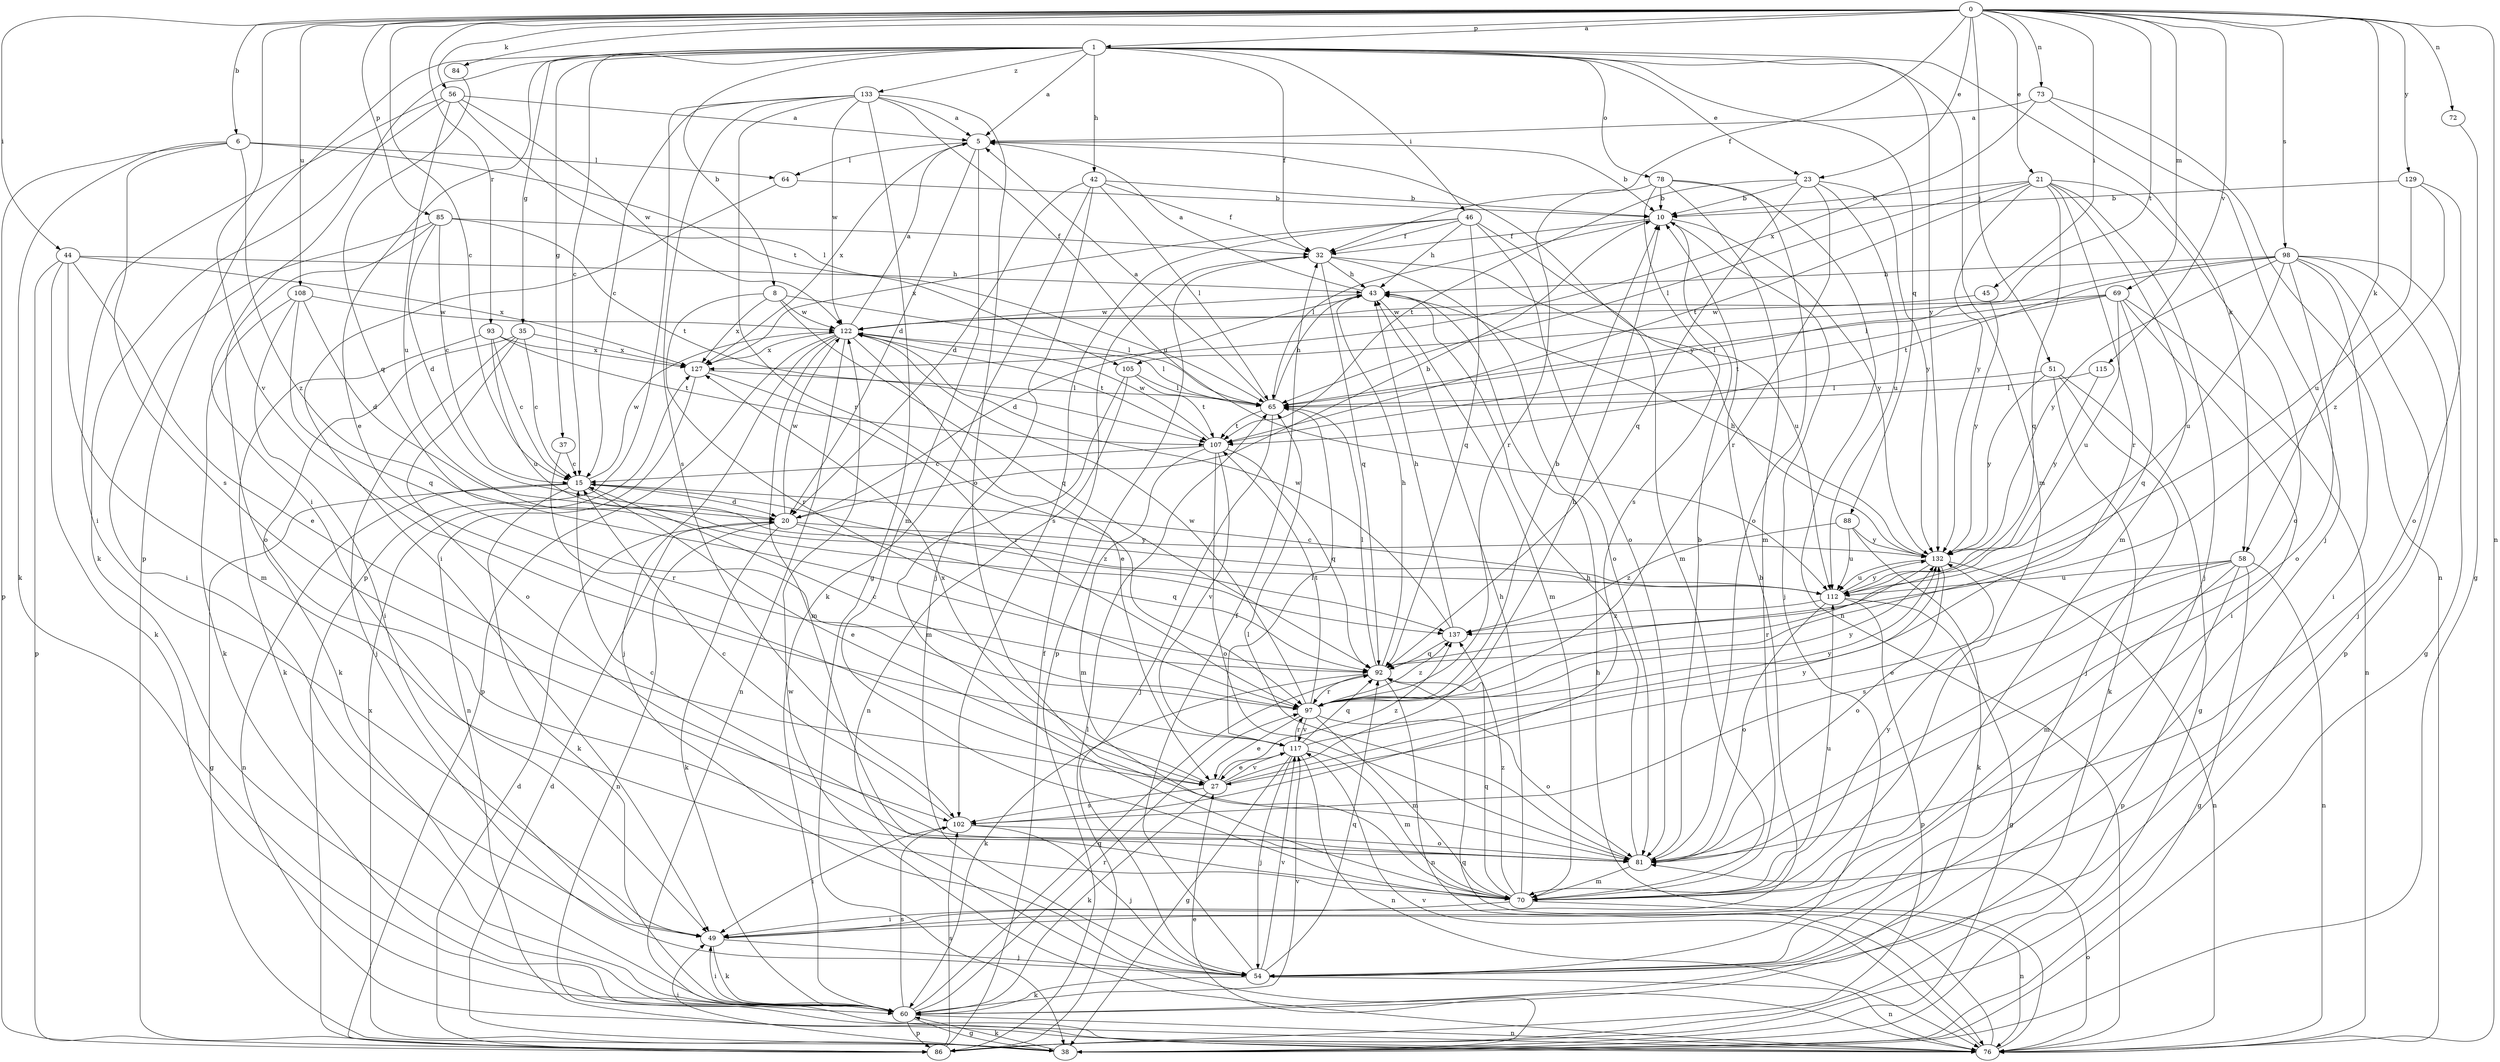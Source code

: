 strict digraph  {
0;
1;
5;
6;
8;
10;
15;
20;
21;
23;
27;
32;
35;
37;
38;
42;
43;
44;
45;
46;
49;
51;
54;
56;
58;
60;
64;
65;
69;
70;
72;
73;
76;
78;
81;
84;
85;
86;
88;
92;
93;
97;
98;
102;
105;
107;
108;
112;
115;
117;
122;
127;
129;
132;
133;
137;
0 -> 1  [label=a];
0 -> 6  [label=b];
0 -> 15  [label=c];
0 -> 21  [label=e];
0 -> 23  [label=e];
0 -> 32  [label=f];
0 -> 44  [label=i];
0 -> 45  [label=i];
0 -> 51  [label=j];
0 -> 56  [label=k];
0 -> 58  [label=k];
0 -> 69  [label=m];
0 -> 72  [label=n];
0 -> 73  [label=n];
0 -> 76  [label=n];
0 -> 84  [label=p];
0 -> 85  [label=p];
0 -> 93  [label=r];
0 -> 98  [label=s];
0 -> 105  [label=t];
0 -> 108  [label=u];
0 -> 115  [label=v];
0 -> 117  [label=v];
0 -> 129  [label=y];
1 -> 5  [label=a];
1 -> 8  [label=b];
1 -> 15  [label=c];
1 -> 23  [label=e];
1 -> 27  [label=e];
1 -> 32  [label=f];
1 -> 35  [label=g];
1 -> 37  [label=g];
1 -> 42  [label=h];
1 -> 46  [label=i];
1 -> 49  [label=i];
1 -> 58  [label=k];
1 -> 70  [label=m];
1 -> 78  [label=o];
1 -> 86  [label=p];
1 -> 88  [label=q];
1 -> 132  [label=y];
1 -> 133  [label=z];
5 -> 10  [label=b];
5 -> 20  [label=d];
5 -> 64  [label=l];
5 -> 70  [label=m];
5 -> 127  [label=x];
5 -> 132  [label=y];
6 -> 60  [label=k];
6 -> 64  [label=l];
6 -> 86  [label=p];
6 -> 102  [label=s];
6 -> 105  [label=t];
6 -> 137  [label=z];
8 -> 65  [label=l];
8 -> 92  [label=q];
8 -> 97  [label=r];
8 -> 122  [label=w];
8 -> 127  [label=x];
10 -> 32  [label=f];
10 -> 54  [label=j];
10 -> 65  [label=l];
10 -> 132  [label=y];
15 -> 20  [label=d];
15 -> 27  [label=e];
15 -> 38  [label=g];
15 -> 60  [label=k];
15 -> 76  [label=n];
15 -> 122  [label=w];
15 -> 137  [label=z];
20 -> 10  [label=b];
20 -> 60  [label=k];
20 -> 76  [label=n];
20 -> 92  [label=q];
20 -> 122  [label=w];
20 -> 132  [label=y];
21 -> 10  [label=b];
21 -> 54  [label=j];
21 -> 65  [label=l];
21 -> 70  [label=m];
21 -> 81  [label=o];
21 -> 92  [label=q];
21 -> 97  [label=r];
21 -> 107  [label=t];
21 -> 132  [label=y];
23 -> 10  [label=b];
23 -> 92  [label=q];
23 -> 97  [label=r];
23 -> 107  [label=t];
23 -> 112  [label=u];
23 -> 132  [label=y];
27 -> 10  [label=b];
27 -> 60  [label=k];
27 -> 102  [label=s];
27 -> 117  [label=v];
27 -> 127  [label=x];
27 -> 132  [label=y];
27 -> 137  [label=z];
32 -> 43  [label=h];
32 -> 81  [label=o];
32 -> 86  [label=p];
32 -> 92  [label=q];
32 -> 112  [label=u];
35 -> 15  [label=c];
35 -> 54  [label=j];
35 -> 60  [label=k];
35 -> 81  [label=o];
35 -> 127  [label=x];
37 -> 15  [label=c];
37 -> 97  [label=r];
38 -> 20  [label=d];
38 -> 27  [label=e];
38 -> 49  [label=i];
38 -> 60  [label=k];
38 -> 127  [label=x];
42 -> 10  [label=b];
42 -> 20  [label=d];
42 -> 32  [label=f];
42 -> 54  [label=j];
42 -> 60  [label=k];
42 -> 65  [label=l];
43 -> 5  [label=a];
43 -> 20  [label=d];
43 -> 70  [label=m];
43 -> 122  [label=w];
44 -> 27  [label=e];
44 -> 43  [label=h];
44 -> 60  [label=k];
44 -> 70  [label=m];
44 -> 86  [label=p];
44 -> 127  [label=x];
45 -> 122  [label=w];
45 -> 132  [label=y];
46 -> 32  [label=f];
46 -> 43  [label=h];
46 -> 70  [label=m];
46 -> 81  [label=o];
46 -> 92  [label=q];
46 -> 102  [label=s];
46 -> 127  [label=x];
49 -> 10  [label=b];
49 -> 54  [label=j];
49 -> 60  [label=k];
51 -> 38  [label=g];
51 -> 54  [label=j];
51 -> 60  [label=k];
51 -> 65  [label=l];
51 -> 132  [label=y];
54 -> 32  [label=f];
54 -> 60  [label=k];
54 -> 76  [label=n];
54 -> 92  [label=q];
54 -> 117  [label=v];
56 -> 5  [label=a];
56 -> 49  [label=i];
56 -> 60  [label=k];
56 -> 65  [label=l];
56 -> 112  [label=u];
56 -> 122  [label=w];
58 -> 27  [label=e];
58 -> 38  [label=g];
58 -> 70  [label=m];
58 -> 76  [label=n];
58 -> 86  [label=p];
58 -> 102  [label=s];
58 -> 112  [label=u];
60 -> 38  [label=g];
60 -> 49  [label=i];
60 -> 76  [label=n];
60 -> 86  [label=p];
60 -> 92  [label=q];
60 -> 97  [label=r];
60 -> 102  [label=s];
60 -> 117  [label=v];
64 -> 10  [label=b];
64 -> 49  [label=i];
65 -> 5  [label=a];
65 -> 43  [label=h];
65 -> 54  [label=j];
65 -> 107  [label=t];
69 -> 49  [label=i];
69 -> 65  [label=l];
69 -> 76  [label=n];
69 -> 92  [label=q];
69 -> 107  [label=t];
69 -> 112  [label=u];
69 -> 122  [label=w];
70 -> 43  [label=h];
70 -> 49  [label=i];
70 -> 76  [label=n];
70 -> 92  [label=q];
70 -> 112  [label=u];
70 -> 132  [label=y];
70 -> 137  [label=z];
72 -> 38  [label=g];
73 -> 5  [label=a];
73 -> 54  [label=j];
73 -> 76  [label=n];
73 -> 127  [label=x];
76 -> 43  [label=h];
76 -> 81  [label=o];
76 -> 92  [label=q];
76 -> 117  [label=v];
76 -> 122  [label=w];
78 -> 10  [label=b];
78 -> 70  [label=m];
78 -> 76  [label=n];
78 -> 81  [label=o];
78 -> 97  [label=r];
78 -> 102  [label=s];
81 -> 10  [label=b];
81 -> 15  [label=c];
81 -> 43  [label=h];
81 -> 65  [label=l];
81 -> 70  [label=m];
84 -> 92  [label=q];
85 -> 15  [label=c];
85 -> 20  [label=d];
85 -> 32  [label=f];
85 -> 49  [label=i];
85 -> 81  [label=o];
85 -> 107  [label=t];
86 -> 20  [label=d];
86 -> 32  [label=f];
86 -> 65  [label=l];
86 -> 102  [label=s];
88 -> 60  [label=k];
88 -> 112  [label=u];
88 -> 132  [label=y];
88 -> 137  [label=z];
92 -> 43  [label=h];
92 -> 60  [label=k];
92 -> 65  [label=l];
92 -> 76  [label=n];
92 -> 97  [label=r];
93 -> 15  [label=c];
93 -> 60  [label=k];
93 -> 107  [label=t];
93 -> 112  [label=u];
93 -> 127  [label=x];
97 -> 10  [label=b];
97 -> 15  [label=c];
97 -> 27  [label=e];
97 -> 70  [label=m];
97 -> 81  [label=o];
97 -> 107  [label=t];
97 -> 117  [label=v];
97 -> 122  [label=w];
97 -> 132  [label=y];
97 -> 137  [label=z];
98 -> 38  [label=g];
98 -> 43  [label=h];
98 -> 49  [label=i];
98 -> 54  [label=j];
98 -> 65  [label=l];
98 -> 81  [label=o];
98 -> 86  [label=p];
98 -> 107  [label=t];
98 -> 112  [label=u];
98 -> 132  [label=y];
102 -> 15  [label=c];
102 -> 49  [label=i];
102 -> 54  [label=j];
102 -> 81  [label=o];
105 -> 65  [label=l];
105 -> 70  [label=m];
105 -> 76  [label=n];
105 -> 107  [label=t];
107 -> 15  [label=c];
107 -> 70  [label=m];
107 -> 81  [label=o];
107 -> 92  [label=q];
107 -> 117  [label=v];
107 -> 122  [label=w];
108 -> 20  [label=d];
108 -> 49  [label=i];
108 -> 60  [label=k];
108 -> 92  [label=q];
108 -> 122  [label=w];
112 -> 15  [label=c];
112 -> 38  [label=g];
112 -> 81  [label=o];
112 -> 86  [label=p];
112 -> 132  [label=y];
112 -> 137  [label=z];
115 -> 65  [label=l];
115 -> 132  [label=y];
117 -> 27  [label=e];
117 -> 38  [label=g];
117 -> 54  [label=j];
117 -> 65  [label=l];
117 -> 70  [label=m];
117 -> 76  [label=n];
117 -> 92  [label=q];
117 -> 97  [label=r];
117 -> 132  [label=y];
122 -> 5  [label=a];
122 -> 27  [label=e];
122 -> 54  [label=j];
122 -> 65  [label=l];
122 -> 70  [label=m];
122 -> 76  [label=n];
122 -> 86  [label=p];
122 -> 107  [label=t];
122 -> 127  [label=x];
127 -> 65  [label=l];
127 -> 76  [label=n];
127 -> 97  [label=r];
129 -> 10  [label=b];
129 -> 81  [label=o];
129 -> 112  [label=u];
129 -> 137  [label=z];
132 -> 43  [label=h];
132 -> 76  [label=n];
132 -> 81  [label=o];
132 -> 97  [label=r];
132 -> 112  [label=u];
133 -> 5  [label=a];
133 -> 15  [label=c];
133 -> 38  [label=g];
133 -> 81  [label=o];
133 -> 86  [label=p];
133 -> 97  [label=r];
133 -> 102  [label=s];
133 -> 112  [label=u];
133 -> 122  [label=w];
137 -> 43  [label=h];
137 -> 92  [label=q];
137 -> 122  [label=w];
}
